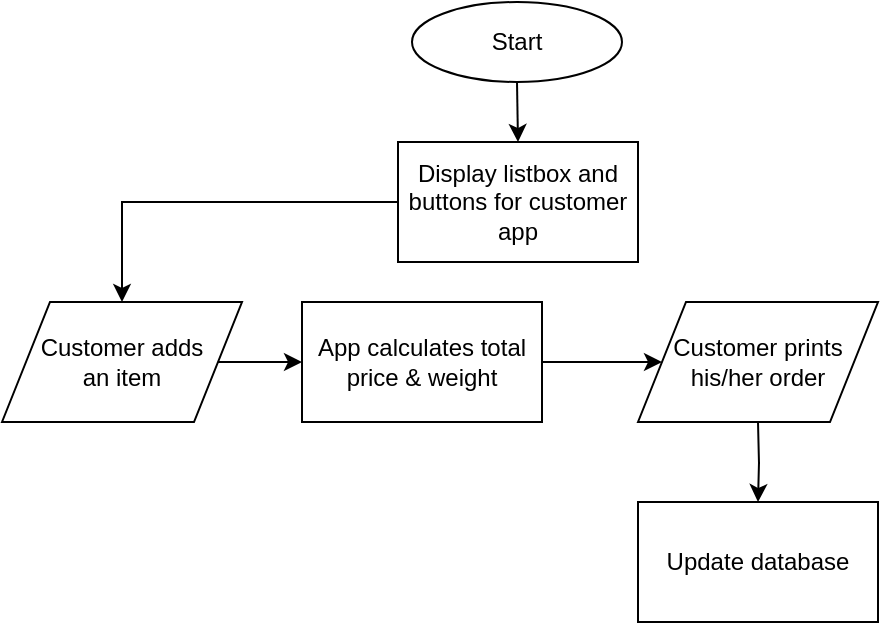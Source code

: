 <mxfile version="12.7.9" type="device"><diagram id="8BGhK64jByVQDdIfwhMe" name="Page-1"><mxGraphModel dx="868" dy="450" grid="1" gridSize="10" guides="1" tooltips="1" connect="1" arrows="1" fold="1" page="1" pageScale="1" pageWidth="850" pageHeight="1100" math="0" shadow="0"><root><mxCell id="0"/><mxCell id="1" parent="0"/><mxCell id="Qw2xOiwzlLSKH0WSbKeQ-2" style="edgeStyle=orthogonalEdgeStyle;rounded=0;orthogonalLoop=1;jettySize=auto;html=1;exitX=0.5;exitY=1;exitDx=0;exitDy=0;" edge="1" parent="1" source="Qw2xOiwzlLSKH0WSbKeQ-1"><mxGeometry relative="1" as="geometry"><mxPoint x="418" y="80" as="targetPoint"/></mxGeometry></mxCell><mxCell id="Qw2xOiwzlLSKH0WSbKeQ-1" value="Start" style="ellipse;whiteSpace=wrap;html=1;" vertex="1" parent="1"><mxGeometry x="365" y="10" width="105" height="40" as="geometry"/></mxCell><mxCell id="Qw2xOiwzlLSKH0WSbKeQ-7" style="edgeStyle=orthogonalEdgeStyle;rounded=0;orthogonalLoop=1;jettySize=auto;html=1;exitX=0;exitY=0.5;exitDx=0;exitDy=0;entryX=0.5;entryY=0;entryDx=0;entryDy=0;" edge="1" parent="1" source="Qw2xOiwzlLSKH0WSbKeQ-3" target="Qw2xOiwzlLSKH0WSbKeQ-6"><mxGeometry relative="1" as="geometry"/></mxCell><mxCell id="Qw2xOiwzlLSKH0WSbKeQ-3" value="Display listbox and buttons for customer app" style="rounded=0;whiteSpace=wrap;html=1;" vertex="1" parent="1"><mxGeometry x="358" y="80" width="120" height="60" as="geometry"/></mxCell><mxCell id="Qw2xOiwzlLSKH0WSbKeQ-8" style="edgeStyle=orthogonalEdgeStyle;rounded=0;orthogonalLoop=1;jettySize=auto;html=1;exitX=1;exitY=0.5;exitDx=0;exitDy=0;" edge="1" parent="1" source="Qw2xOiwzlLSKH0WSbKeQ-6"><mxGeometry relative="1" as="geometry"><mxPoint x="310" y="190" as="targetPoint"/></mxGeometry></mxCell><mxCell id="Qw2xOiwzlLSKH0WSbKeQ-6" value="Customer adds&lt;br&gt;an item" style="shape=parallelogram;perimeter=parallelogramPerimeter;whiteSpace=wrap;html=1;" vertex="1" parent="1"><mxGeometry x="160" y="160" width="120" height="60" as="geometry"/></mxCell><mxCell id="Qw2xOiwzlLSKH0WSbKeQ-15" style="edgeStyle=orthogonalEdgeStyle;rounded=0;orthogonalLoop=1;jettySize=auto;html=1;exitX=1;exitY=0.5;exitDx=0;exitDy=0;entryX=0;entryY=0.5;entryDx=0;entryDy=0;" edge="1" parent="1" source="Qw2xOiwzlLSKH0WSbKeQ-9" target="Qw2xOiwzlLSKH0WSbKeQ-14"><mxGeometry relative="1" as="geometry"/></mxCell><mxCell id="Qw2xOiwzlLSKH0WSbKeQ-9" value="App calculates total&lt;br&gt;price &amp;amp; weight" style="rounded=0;whiteSpace=wrap;html=1;" vertex="1" parent="1"><mxGeometry x="310" y="160" width="120" height="60" as="geometry"/></mxCell><mxCell id="Qw2xOiwzlLSKH0WSbKeQ-12" style="edgeStyle=orthogonalEdgeStyle;rounded=0;orthogonalLoop=1;jettySize=auto;html=1;exitX=0.5;exitY=1;exitDx=0;exitDy=0;" edge="1" parent="1"><mxGeometry relative="1" as="geometry"><mxPoint x="538" y="260" as="targetPoint"/><mxPoint x="538" y="220" as="sourcePoint"/></mxGeometry></mxCell><mxCell id="Qw2xOiwzlLSKH0WSbKeQ-13" value="Update database" style="rounded=0;whiteSpace=wrap;html=1;" vertex="1" parent="1"><mxGeometry x="478" y="260" width="120" height="60" as="geometry"/></mxCell><mxCell id="Qw2xOiwzlLSKH0WSbKeQ-14" value="&lt;span style=&quot;white-space: normal&quot;&gt;Customer prints his/her order&lt;/span&gt;" style="shape=parallelogram;perimeter=parallelogramPerimeter;whiteSpace=wrap;html=1;" vertex="1" parent="1"><mxGeometry x="478" y="160" width="120" height="60" as="geometry"/></mxCell></root></mxGraphModel></diagram></mxfile>